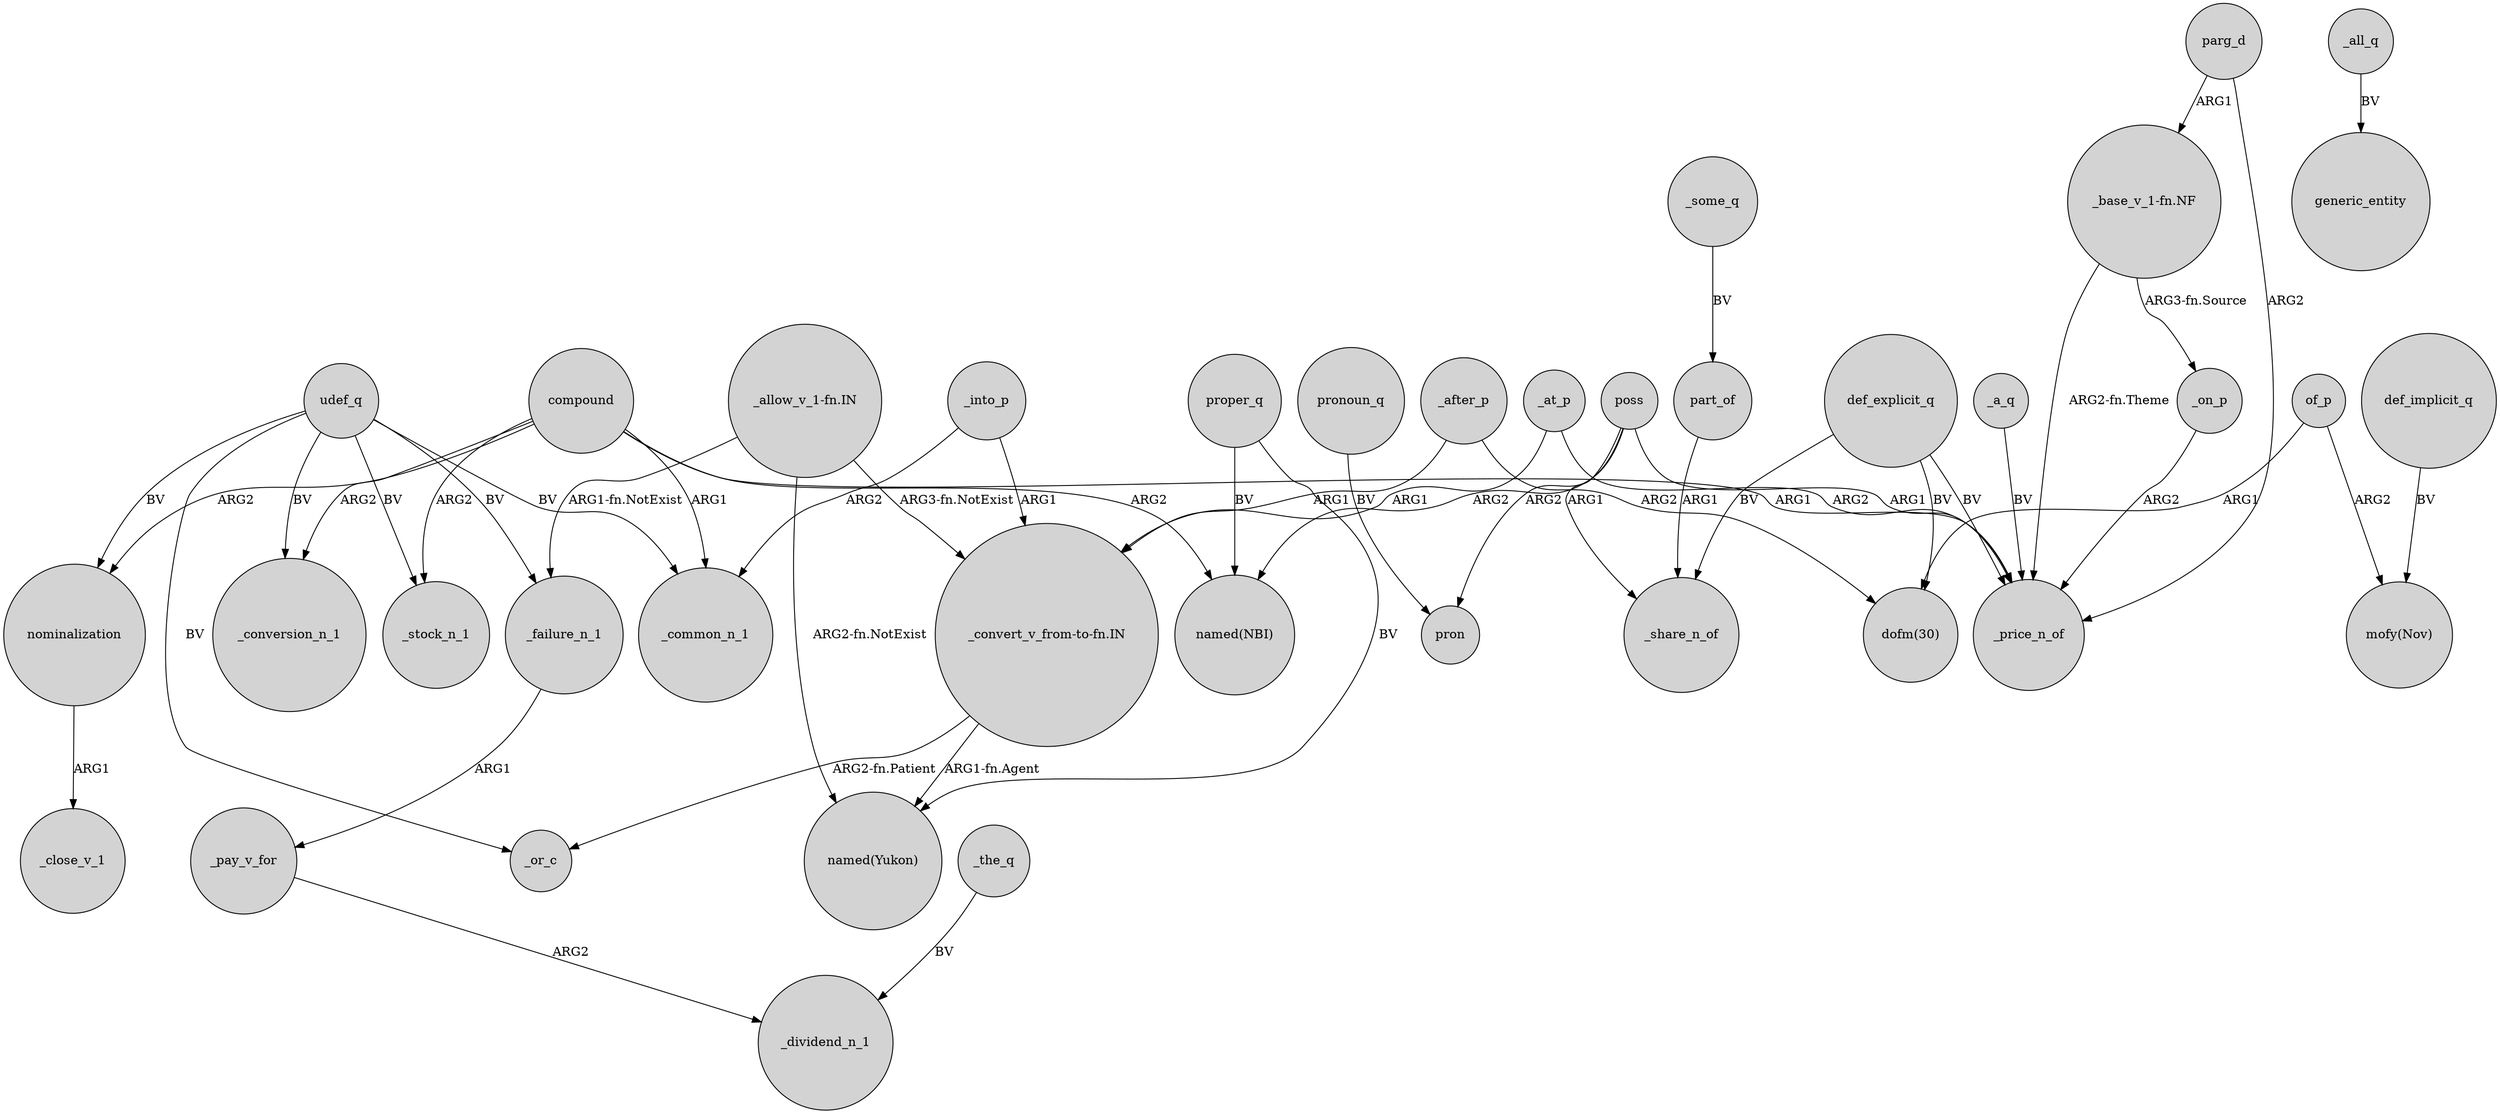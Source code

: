 digraph {
	node [shape=circle style=filled]
	"_allow_v_1-fn.IN" -> "_convert_v_from-to-fn.IN" [label="ARG3-fn.NotExist"]
	udef_q -> _common_n_1 [label=BV]
	_after_p -> "_convert_v_from-to-fn.IN" [label=ARG1]
	_after_p -> "dofm(30)" [label=ARG2]
	poss -> _price_n_of [label=ARG1]
	poss -> pron [label=ARG2]
	udef_q -> _conversion_n_1 [label=BV]
	"_allow_v_1-fn.IN" -> _failure_n_1 [label="ARG1-fn.NotExist"]
	_at_p -> "_convert_v_from-to-fn.IN" [label=ARG1]
	_pay_v_for -> _dividend_n_1 [label=ARG2]
	_into_p -> _common_n_1 [label=ARG2]
	_the_q -> _dividend_n_1 [label=BV]
	poss -> "named(NBI)" [label=ARG2]
	compound -> nominalization [label=ARG2]
	compound -> "named(NBI)" [label=ARG2]
	udef_q -> _or_c [label=BV]
	compound -> _conversion_n_1 [label=ARG2]
	def_explicit_q -> _price_n_of [label=BV]
	"_base_v_1-fn.NF" -> _on_p [label="ARG3-fn.Source"]
	proper_q -> "named(NBI)" [label=BV]
	_some_q -> part_of [label=BV]
	compound -> _stock_n_1 [label=ARG2]
	_all_q -> generic_entity [label=BV]
	def_explicit_q -> "dofm(30)" [label=BV]
	pronoun_q -> pron [label=BV]
	udef_q -> _stock_n_1 [label=BV]
	_failure_n_1 -> _pay_v_for [label=ARG1]
	nominalization -> _close_v_1 [label=ARG1]
	"_convert_v_from-to-fn.IN" -> _or_c [label="ARG2-fn.Patient"]
	udef_q -> _failure_n_1 [label=BV]
	_on_p -> _price_n_of [label=ARG2]
	"_allow_v_1-fn.IN" -> "named(Yukon)" [label="ARG2-fn.NotExist"]
	udef_q -> nominalization [label=BV]
	of_p -> "mofy(Nov)" [label=ARG2]
	"_base_v_1-fn.NF" -> _price_n_of [label="ARG2-fn.Theme"]
	parg_d -> _price_n_of [label=ARG2]
	def_implicit_q -> "mofy(Nov)" [label=BV]
	compound -> _price_n_of [label=ARG1]
	of_p -> "dofm(30)" [label=ARG1]
	_at_p -> _price_n_of [label=ARG2]
	"_convert_v_from-to-fn.IN" -> "named(Yukon)" [label="ARG1-fn.Agent"]
	part_of -> _share_n_of [label=ARG1]
	def_explicit_q -> _share_n_of [label=BV]
	poss -> _share_n_of [label=ARG1]
	compound -> _common_n_1 [label=ARG1]
	_a_q -> _price_n_of [label=BV]
	parg_d -> "_base_v_1-fn.NF" [label=ARG1]
	proper_q -> "named(Yukon)" [label=BV]
	_into_p -> "_convert_v_from-to-fn.IN" [label=ARG1]
}
